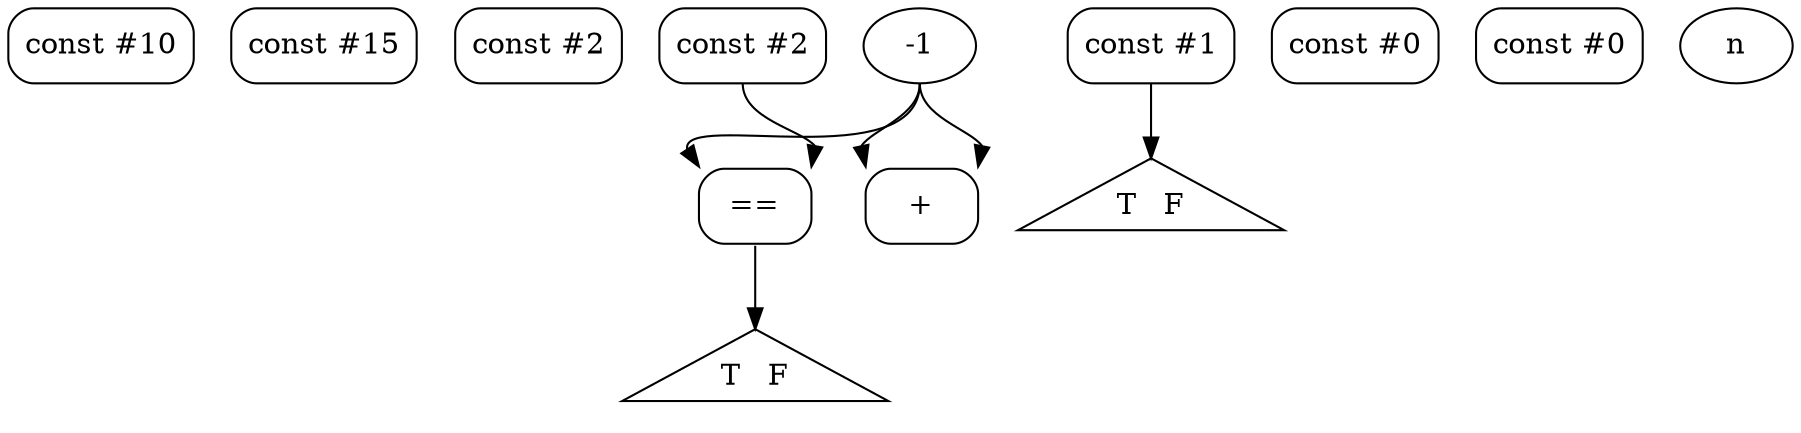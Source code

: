 digraph G{
  n1 [shape=box style=rounded label="const #10"];
  n2 [shape=box style=rounded label="const #15"];
  n3 [shape=box style=rounded label="const #2"];
  n7 [shape=box style=rounded label="const #2"];
  n8 [shape=box style=rounded label="=="];
  n9 [shape=triangle style=solid label="T   F"];
  n10 [shape=box style=rounded label="+"];
  n11 [shape=box style=rounded label="const #1"];
  n12 [shape=triangle style=solid label="T   F"];
  n13 [shape=box style=rounded label="const #0"];
  n14 [shape=box style=rounded label="const #0"];
  n-1 -> n8 [tailport=s, headport=nw];
  n7 -> n8 [tailport=s, headport=ne];
  n8 -> n9 [tailport=s, headport=n];
  n-1 -> n10 [tailport=s, headport=nw];
  n-1 -> n10 [tailport=s, headport=ne];
  n11 -> n12 [tailport=s, headport=n];
}
